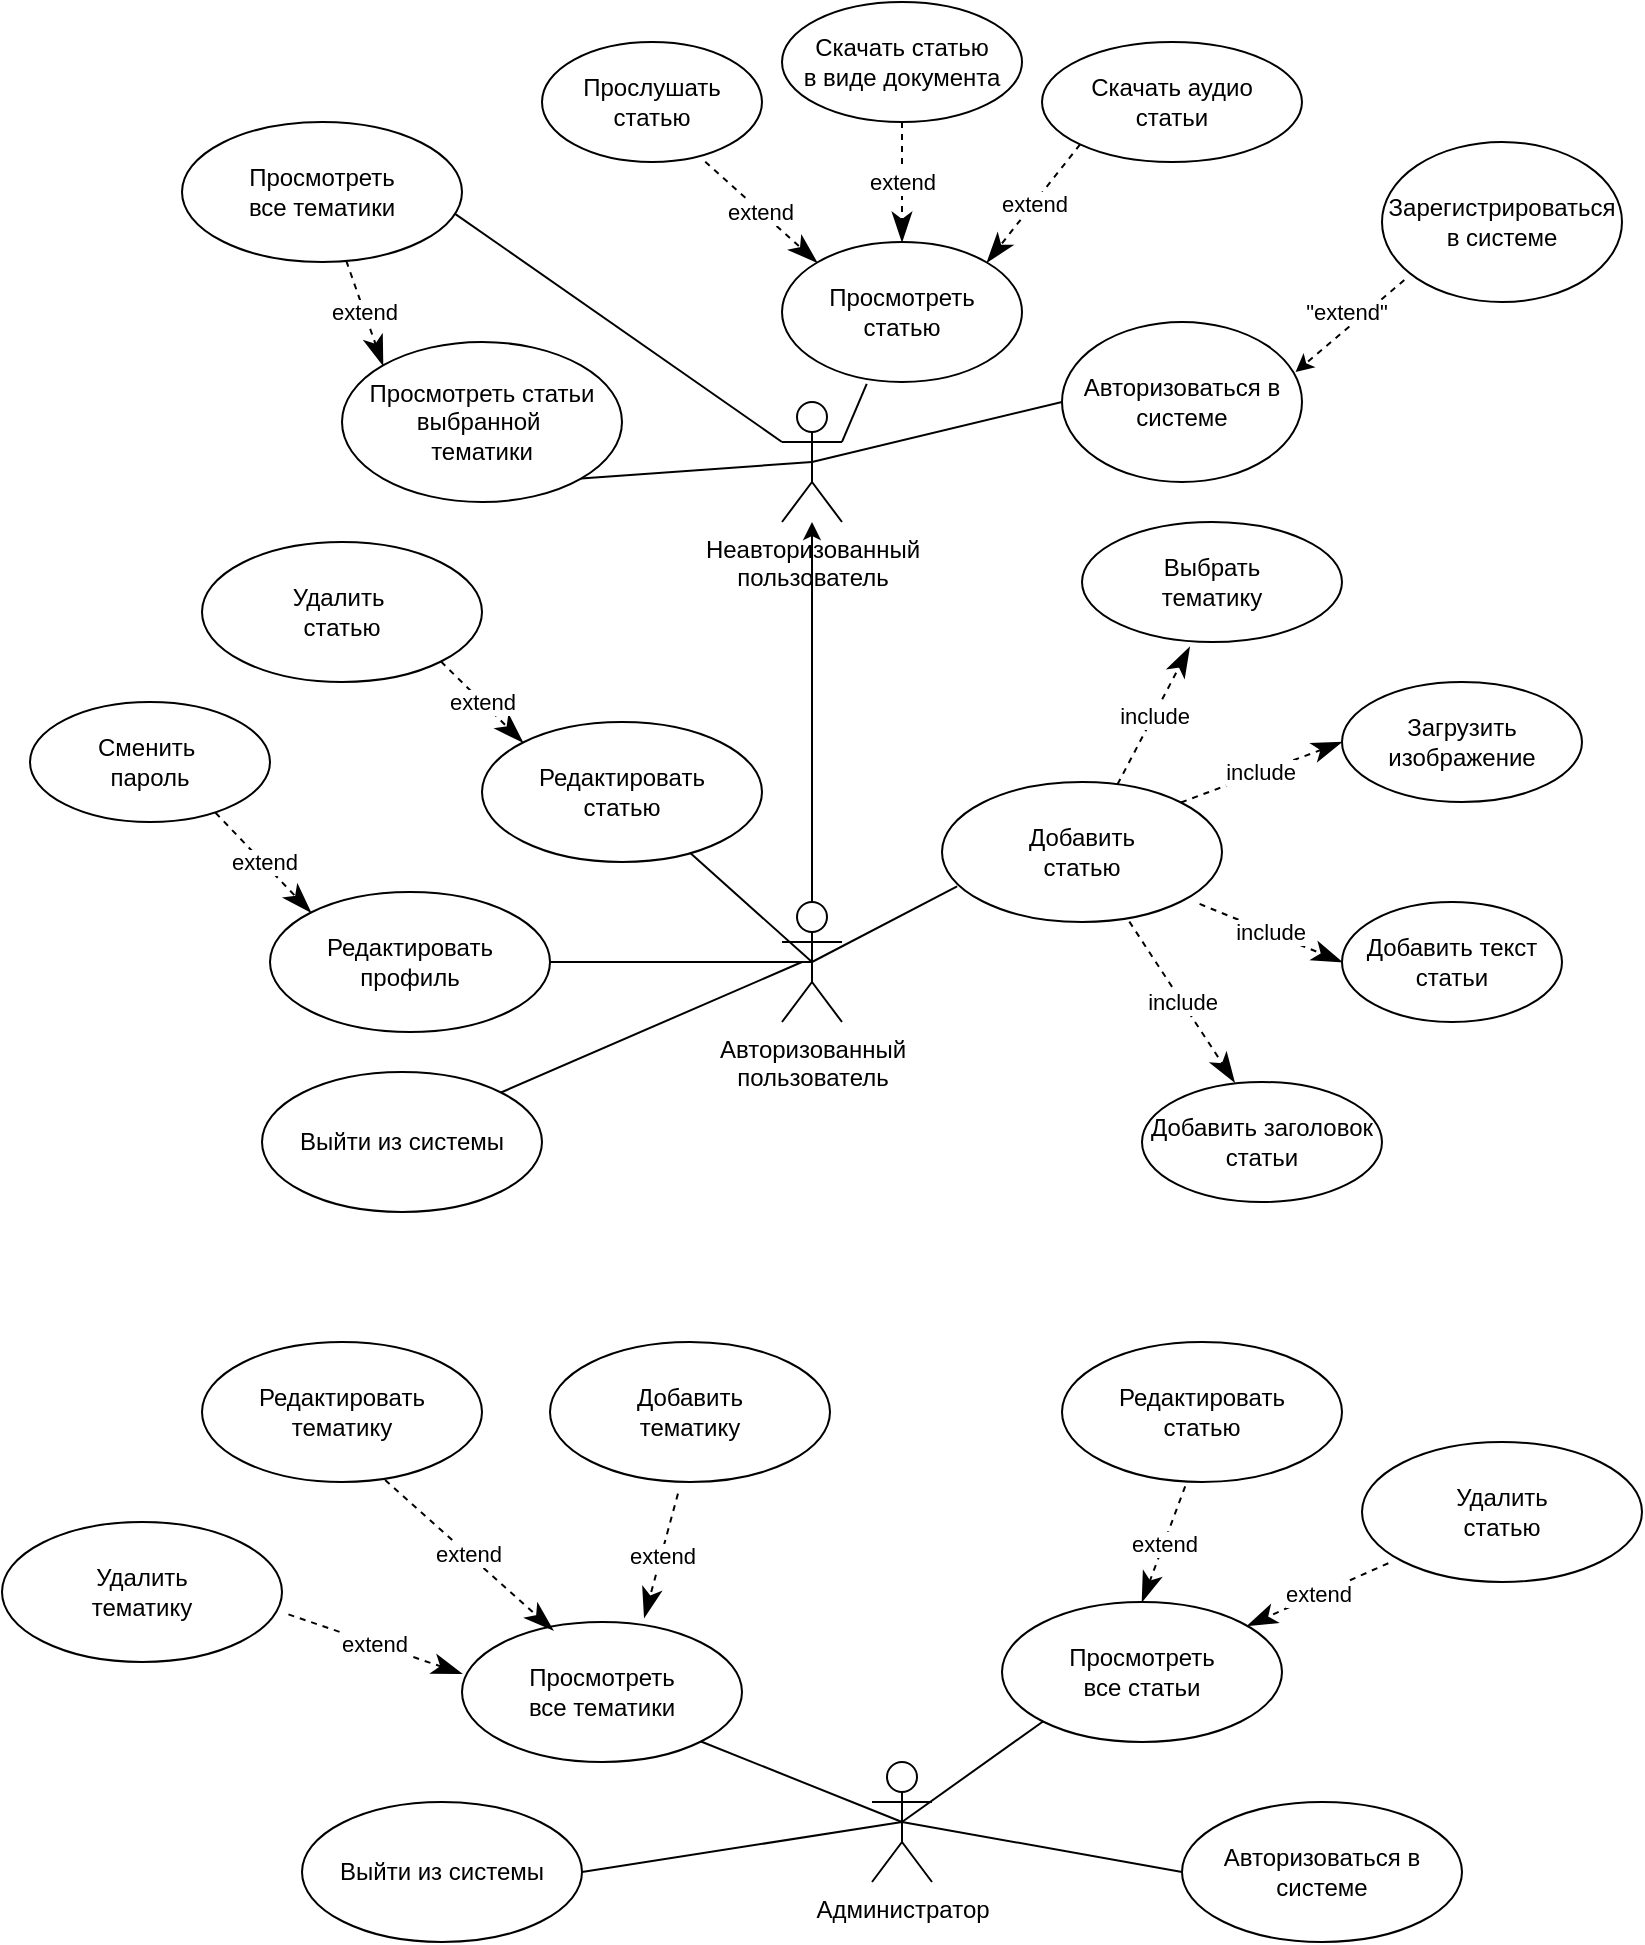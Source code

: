 <mxfile version="21.3.7" type="device">
  <diagram name="Страница 1" id="fGt9elA3AQBy-GpRPt8z">
    <mxGraphModel dx="1500" dy="824" grid="1" gridSize="10" guides="1" tooltips="1" connect="1" arrows="1" fold="1" page="1" pageScale="1" pageWidth="827" pageHeight="1169" background="#ffffff" math="0" shadow="0">
      <root>
        <mxCell id="0" />
        <mxCell id="1" parent="0" />
        <mxCell id="lV_z5zZpwU30PFgVXtWH-1" value="Неавторизованный &lt;br&gt;пользователь" style="shape=umlActor;verticalLabelPosition=bottom;verticalAlign=top;html=1;outlineConnect=0;" parent="1" vertex="1">
          <mxGeometry x="390" y="210" width="30" height="60" as="geometry" />
        </mxCell>
        <mxCell id="lV_z5zZpwU30PFgVXtWH-3" style="edgeStyle=orthogonalEdgeStyle;rounded=0;orthogonalLoop=1;jettySize=auto;html=1;" parent="1" source="lV_z5zZpwU30PFgVXtWH-2" target="lV_z5zZpwU30PFgVXtWH-1" edge="1">
          <mxGeometry relative="1" as="geometry" />
        </mxCell>
        <mxCell id="lV_z5zZpwU30PFgVXtWH-2" value="Авторизованный&lt;br&gt;пользователь&lt;br&gt;" style="shape=umlActor;verticalLabelPosition=bottom;verticalAlign=top;html=1;outlineConnect=0;" parent="1" vertex="1">
          <mxGeometry x="390" y="460" width="30" height="60" as="geometry" />
        </mxCell>
        <mxCell id="lV_z5zZpwU30PFgVXtWH-4" value="Администратор" style="shape=umlActor;verticalLabelPosition=bottom;verticalAlign=top;html=1;outlineConnect=0;" parent="1" vertex="1">
          <mxGeometry x="435" y="890" width="30" height="60" as="geometry" />
        </mxCell>
        <mxCell id="lV_z5zZpwU30PFgVXtWH-5" value="Редактировать&lt;br&gt;статью" style="ellipse;whiteSpace=wrap;html=1;" parent="1" vertex="1">
          <mxGeometry x="240" y="370" width="140" height="70" as="geometry" />
        </mxCell>
        <mxCell id="lV_z5zZpwU30PFgVXtWH-6" value="Добавить&lt;br&gt;статью" style="ellipse;whiteSpace=wrap;html=1;" parent="1" vertex="1">
          <mxGeometry x="470" y="400" width="140" height="70" as="geometry" />
        </mxCell>
        <mxCell id="lV_z5zZpwU30PFgVXtWH-8" value="" style="endArrow=none;html=1;rounded=0;entryX=0.5;entryY=0.5;entryDx=0;entryDy=0;entryPerimeter=0;" parent="1" source="lV_z5zZpwU30PFgVXtWH-5" target="lV_z5zZpwU30PFgVXtWH-2" edge="1">
          <mxGeometry width="50" height="50" relative="1" as="geometry">
            <mxPoint x="390" y="420" as="sourcePoint" />
            <mxPoint x="440" y="370" as="targetPoint" />
          </mxGeometry>
        </mxCell>
        <mxCell id="lV_z5zZpwU30PFgVXtWH-9" value="Удалить&amp;nbsp;&lt;br&gt;статью" style="ellipse;whiteSpace=wrap;html=1;" parent="1" vertex="1">
          <mxGeometry x="100" y="280" width="140" height="70" as="geometry" />
        </mxCell>
        <mxCell id="lV_z5zZpwU30PFgVXtWH-12" value="extend" style="endArrow=classicThin;endSize=12;dashed=1;html=1;rounded=0;endFill=1;entryX=0;entryY=0;entryDx=0;entryDy=0;exitX=1;exitY=1;exitDx=0;exitDy=0;" parent="1" source="lV_z5zZpwU30PFgVXtWH-9" target="lV_z5zZpwU30PFgVXtWH-5" edge="1">
          <mxGeometry x="-0.006" width="160" relative="1" as="geometry">
            <mxPoint x="-10" y="410" as="sourcePoint" />
            <mxPoint x="150" y="410" as="targetPoint" />
            <mxPoint as="offset" />
          </mxGeometry>
        </mxCell>
        <mxCell id="lV_z5zZpwU30PFgVXtWH-15" value="" style="endArrow=none;html=1;rounded=0;entryX=0.054;entryY=0.746;entryDx=0;entryDy=0;entryPerimeter=0;exitX=0.5;exitY=0.5;exitDx=0;exitDy=0;exitPerimeter=0;" parent="1" source="lV_z5zZpwU30PFgVXtWH-2" target="lV_z5zZpwU30PFgVXtWH-6" edge="1">
          <mxGeometry width="50" height="50" relative="1" as="geometry">
            <mxPoint x="430" y="470" as="sourcePoint" />
            <mxPoint x="519" y="504" as="targetPoint" />
          </mxGeometry>
        </mxCell>
        <mxCell id="lV_z5zZpwU30PFgVXtWH-26" value="include" style="endArrow=classicThin;endSize=12;dashed=1;html=1;rounded=0;endFill=1;entryX=0.414;entryY=1.043;entryDx=0;entryDy=0;entryPerimeter=0;" parent="1" source="lV_z5zZpwU30PFgVXtWH-6" target="lV_z5zZpwU30PFgVXtWH-27" edge="1">
          <mxGeometry x="-0.006" width="160" relative="1" as="geometry">
            <mxPoint x="660" y="380" as="sourcePoint" />
            <mxPoint x="600" y="330" as="targetPoint" />
            <mxPoint as="offset" />
          </mxGeometry>
        </mxCell>
        <mxCell id="lV_z5zZpwU30PFgVXtWH-27" value="Выбрать&lt;br&gt;тематику" style="ellipse;whiteSpace=wrap;html=1;" parent="1" vertex="1">
          <mxGeometry x="540" y="270" width="130" height="60" as="geometry" />
        </mxCell>
        <mxCell id="lV_z5zZpwU30PFgVXtWH-28" value="Загрузить изображение" style="ellipse;whiteSpace=wrap;html=1;" parent="1" vertex="1">
          <mxGeometry x="670" y="350" width="120" height="60" as="geometry" />
        </mxCell>
        <mxCell id="lV_z5zZpwU30PFgVXtWH-29" value="Добавить текст&lt;br&gt;статьи" style="ellipse;whiteSpace=wrap;html=1;" parent="1" vertex="1">
          <mxGeometry x="670" y="460" width="110" height="60" as="geometry" />
        </mxCell>
        <mxCell id="lV_z5zZpwU30PFgVXtWH-30" value="Добавить заголовок&lt;br&gt;статьи" style="ellipse;whiteSpace=wrap;html=1;" parent="1" vertex="1">
          <mxGeometry x="570" y="550" width="120" height="60" as="geometry" />
        </mxCell>
        <mxCell id="lV_z5zZpwU30PFgVXtWH-31" value="include" style="endArrow=classicThin;endSize=12;dashed=1;html=1;rounded=0;endFill=1;entryX=0;entryY=0.5;entryDx=0;entryDy=0;exitX=1;exitY=0;exitDx=0;exitDy=0;" parent="1" source="lV_z5zZpwU30PFgVXtWH-6" target="lV_z5zZpwU30PFgVXtWH-28" edge="1">
          <mxGeometry x="-0.006" width="160" relative="1" as="geometry">
            <mxPoint x="569" y="411" as="sourcePoint" />
            <mxPoint x="608" y="343" as="targetPoint" />
            <mxPoint as="offset" />
          </mxGeometry>
        </mxCell>
        <mxCell id="lV_z5zZpwU30PFgVXtWH-32" value="include" style="endArrow=classicThin;endSize=12;dashed=1;html=1;rounded=0;endFill=1;entryX=0;entryY=0.5;entryDx=0;entryDy=0;exitX=0.92;exitY=0.871;exitDx=0;exitDy=0;exitPerimeter=0;" parent="1" source="lV_z5zZpwU30PFgVXtWH-6" target="lV_z5zZpwU30PFgVXtWH-29" edge="1">
          <mxGeometry x="-0.006" width="160" relative="1" as="geometry">
            <mxPoint x="599" y="420" as="sourcePoint" />
            <mxPoint x="680" y="385" as="targetPoint" />
            <mxPoint as="offset" />
          </mxGeometry>
        </mxCell>
        <mxCell id="lV_z5zZpwU30PFgVXtWH-33" value="include" style="endArrow=classicThin;endSize=12;dashed=1;html=1;rounded=0;endFill=1;entryX=0.386;entryY=0.003;entryDx=0;entryDy=0;exitX=0.669;exitY=0.997;exitDx=0;exitDy=0;exitPerimeter=0;entryPerimeter=0;" parent="1" source="lV_z5zZpwU30PFgVXtWH-6" target="lV_z5zZpwU30PFgVXtWH-30" edge="1">
          <mxGeometry x="-0.006" width="160" relative="1" as="geometry">
            <mxPoint x="609" y="471" as="sourcePoint" />
            <mxPoint x="680" y="495" as="targetPoint" />
            <mxPoint as="offset" />
          </mxGeometry>
        </mxCell>
        <mxCell id="lV_z5zZpwU30PFgVXtWH-34" value="Просмотреть статьи выбранной&amp;nbsp;&lt;br&gt;тематики" style="ellipse;whiteSpace=wrap;html=1;" parent="1" vertex="1">
          <mxGeometry x="170" y="180" width="140" height="80" as="geometry" />
        </mxCell>
        <mxCell id="lV_z5zZpwU30PFgVXtWH-35" value="Просмотреть&lt;br&gt;статью" style="ellipse;whiteSpace=wrap;html=1;" parent="1" vertex="1">
          <mxGeometry x="390" y="130" width="120" height="70" as="geometry" />
        </mxCell>
        <mxCell id="lV_z5zZpwU30PFgVXtWH-36" value="" style="endArrow=none;html=1;rounded=0;entryX=0.5;entryY=0.5;entryDx=0;entryDy=0;entryPerimeter=0;exitX=1;exitY=1;exitDx=0;exitDy=0;" parent="1" source="lV_z5zZpwU30PFgVXtWH-34" target="lV_z5zZpwU30PFgVXtWH-1" edge="1">
          <mxGeometry width="50" height="50" relative="1" as="geometry">
            <mxPoint x="270" y="250" as="sourcePoint" />
            <mxPoint x="359" y="284" as="targetPoint" />
          </mxGeometry>
        </mxCell>
        <mxCell id="lV_z5zZpwU30PFgVXtWH-37" value="Просмотреть&lt;br&gt;все тематики" style="ellipse;whiteSpace=wrap;html=1;" parent="1" vertex="1">
          <mxGeometry x="90" y="70" width="140" height="70" as="geometry" />
        </mxCell>
        <mxCell id="lV_z5zZpwU30PFgVXtWH-38" value="extend" style="endArrow=classicThin;endSize=12;dashed=1;html=1;rounded=0;endFill=1;entryX=0;entryY=0;entryDx=0;entryDy=0;" parent="1" source="lV_z5zZpwU30PFgVXtWH-37" target="lV_z5zZpwU30PFgVXtWH-34" edge="1">
          <mxGeometry x="-0.006" width="160" relative="1" as="geometry">
            <mxPoint x="239" y="100" as="sourcePoint" />
            <mxPoint x="190" y="170" as="targetPoint" />
            <mxPoint as="offset" />
          </mxGeometry>
        </mxCell>
        <mxCell id="lV_z5zZpwU30PFgVXtWH-39" value="" style="endArrow=none;html=1;rounded=0;entryX=0.353;entryY=1.014;entryDx=0;entryDy=0;entryPerimeter=0;exitX=1;exitY=0.333;exitDx=0;exitDy=0;exitPerimeter=0;" parent="1" source="lV_z5zZpwU30PFgVXtWH-1" target="lV_z5zZpwU30PFgVXtWH-35" edge="1">
          <mxGeometry width="50" height="50" relative="1" as="geometry">
            <mxPoint x="329" y="228" as="sourcePoint" />
            <mxPoint x="415" y="250" as="targetPoint" />
          </mxGeometry>
        </mxCell>
        <mxCell id="lV_z5zZpwU30PFgVXtWH-41" value="" style="endArrow=none;html=1;rounded=0;entryX=0;entryY=0.333;entryDx=0;entryDy=0;entryPerimeter=0;exitX=0.974;exitY=0.654;exitDx=0;exitDy=0;exitPerimeter=0;" parent="1" source="lV_z5zZpwU30PFgVXtWH-37" target="lV_z5zZpwU30PFgVXtWH-1" edge="1">
          <mxGeometry width="50" height="50" relative="1" as="geometry">
            <mxPoint x="329" y="228" as="sourcePoint" />
            <mxPoint x="415" y="250" as="targetPoint" />
          </mxGeometry>
        </mxCell>
        <mxCell id="lV_z5zZpwU30PFgVXtWH-42" value="Прослушать&lt;br&gt;статью" style="ellipse;whiteSpace=wrap;html=1;" parent="1" vertex="1">
          <mxGeometry x="270" y="30" width="110" height="60" as="geometry" />
        </mxCell>
        <mxCell id="lV_z5zZpwU30PFgVXtWH-43" value="Скачать статью&lt;br&gt;в виде документа" style="ellipse;whiteSpace=wrap;html=1;" parent="1" vertex="1">
          <mxGeometry x="390" y="10" width="120" height="60" as="geometry" />
        </mxCell>
        <mxCell id="lV_z5zZpwU30PFgVXtWH-44" value="Скачать аудио&lt;br&gt;статьи" style="ellipse;whiteSpace=wrap;html=1;" parent="1" vertex="1">
          <mxGeometry x="520" y="30" width="130" height="60" as="geometry" />
        </mxCell>
        <mxCell id="lV_z5zZpwU30PFgVXtWH-46" value="extend" style="endArrow=classicThin;endSize=12;dashed=1;html=1;rounded=0;endFill=1;entryX=0;entryY=0;entryDx=0;entryDy=0;exitX=0.742;exitY=0.997;exitDx=0;exitDy=0;exitPerimeter=0;" parent="1" source="lV_z5zZpwU30PFgVXtWH-42" target="lV_z5zZpwU30PFgVXtWH-35" edge="1">
          <mxGeometry x="-0.006" width="160" relative="1" as="geometry">
            <mxPoint x="338" y="90" as="sourcePoint" />
            <mxPoint x="420" y="120" as="targetPoint" />
            <mxPoint as="offset" />
          </mxGeometry>
        </mxCell>
        <mxCell id="lV_z5zZpwU30PFgVXtWH-47" value="extend" style="endArrow=classicThin;endSize=12;dashed=1;html=1;rounded=0;endFill=1;entryX=0.5;entryY=0;entryDx=0;entryDy=0;exitX=0.5;exitY=1;exitDx=0;exitDy=0;" parent="1" source="lV_z5zZpwU30PFgVXtWH-43" target="lV_z5zZpwU30PFgVXtWH-35" edge="1">
          <mxGeometry x="-0.006" width="160" relative="1" as="geometry">
            <mxPoint x="464" y="90" as="sourcePoint" />
            <mxPoint x="520" y="120" as="targetPoint" />
            <mxPoint as="offset" />
          </mxGeometry>
        </mxCell>
        <mxCell id="lV_z5zZpwU30PFgVXtWH-48" value="extend" style="endArrow=classicThin;endSize=12;dashed=1;html=1;rounded=0;endFill=1;entryX=1;entryY=0;entryDx=0;entryDy=0;exitX=0;exitY=1;exitDx=0;exitDy=0;" parent="1" source="lV_z5zZpwU30PFgVXtWH-44" target="lV_z5zZpwU30PFgVXtWH-35" edge="1">
          <mxGeometry x="-0.006" width="160" relative="1" as="geometry">
            <mxPoint x="460" y="80" as="sourcePoint" />
            <mxPoint x="460" y="140" as="targetPoint" />
            <mxPoint as="offset" />
          </mxGeometry>
        </mxCell>
        <mxCell id="lV_z5zZpwU30PFgVXtWH-54" style="rounded=0;orthogonalLoop=1;jettySize=auto;html=1;endArrow=none;endFill=0;exitX=0;exitY=0.5;exitDx=0;exitDy=0;entryX=0.5;entryY=0.5;entryDx=0;entryDy=0;entryPerimeter=0;" parent="1" source="lV_z5zZpwU30PFgVXtWH-55" target="lV_z5zZpwU30PFgVXtWH-1" edge="1">
          <mxGeometry relative="1" as="geometry">
            <mxPoint x="420" y="240" as="targetPoint" />
            <Array as="points" />
          </mxGeometry>
        </mxCell>
        <mxCell id="lV_z5zZpwU30PFgVXtWH-55" value="Авторизоваться в системе" style="ellipse;whiteSpace=wrap;html=1;" parent="1" vertex="1">
          <mxGeometry x="530" y="170" width="120" height="80" as="geometry" />
        </mxCell>
        <mxCell id="lV_z5zZpwU30PFgVXtWH-56" style="rounded=0;orthogonalLoop=1;jettySize=auto;html=1;entryX=0.973;entryY=0.313;entryDx=0;entryDy=0;endArrow=classic;endFill=1;dashed=1;exitX=0.093;exitY=0.863;exitDx=0;exitDy=0;startArrow=none;startFill=0;exitPerimeter=0;entryPerimeter=0;" parent="1" source="lV_z5zZpwU30PFgVXtWH-58" target="lV_z5zZpwU30PFgVXtWH-55" edge="1">
          <mxGeometry relative="1" as="geometry">
            <mxPoint x="280" as="sourcePoint" />
            <mxPoint x="543.426" y="41.716" as="targetPoint" />
          </mxGeometry>
        </mxCell>
        <mxCell id="lV_z5zZpwU30PFgVXtWH-57" value="&quot;extend&quot;" style="edgeLabel;html=1;align=center;verticalAlign=middle;resizable=0;points=[];" parent="lV_z5zZpwU30PFgVXtWH-56" connectable="0" vertex="1">
          <mxGeometry x="-0.275" y="3" relative="1" as="geometry">
            <mxPoint x="-11" y="-3" as="offset" />
          </mxGeometry>
        </mxCell>
        <mxCell id="lV_z5zZpwU30PFgVXtWH-58" value="Зарегистрироваться в системе" style="ellipse;whiteSpace=wrap;html=1;" parent="1" vertex="1">
          <mxGeometry x="690" y="80" width="120" height="80" as="geometry" />
        </mxCell>
        <mxCell id="lV_z5zZpwU30PFgVXtWH-59" value="Просмотреть&lt;br&gt;все тематики" style="ellipse;whiteSpace=wrap;html=1;" parent="1" vertex="1">
          <mxGeometry x="230" y="820" width="140" height="70" as="geometry" />
        </mxCell>
        <mxCell id="lV_z5zZpwU30PFgVXtWH-60" value="Просмотреть&lt;br&gt;все статьи" style="ellipse;whiteSpace=wrap;html=1;" parent="1" vertex="1">
          <mxGeometry x="500" y="810" width="140" height="70" as="geometry" />
        </mxCell>
        <mxCell id="lV_z5zZpwU30PFgVXtWH-61" value="Удалить&lt;br&gt;тематику" style="ellipse;whiteSpace=wrap;html=1;" parent="1" vertex="1">
          <mxGeometry y="770" width="140" height="70" as="geometry" />
        </mxCell>
        <mxCell id="lV_z5zZpwU30PFgVXtWH-62" value="Редактировать&lt;br&gt;тематику" style="ellipse;whiteSpace=wrap;html=1;" parent="1" vertex="1">
          <mxGeometry x="100" y="680" width="140" height="70" as="geometry" />
        </mxCell>
        <mxCell id="lV_z5zZpwU30PFgVXtWH-63" value="Добавить&lt;br&gt;тематику" style="ellipse;whiteSpace=wrap;html=1;" parent="1" vertex="1">
          <mxGeometry x="274" y="680" width="140" height="70" as="geometry" />
        </mxCell>
        <mxCell id="lV_z5zZpwU30PFgVXtWH-64" value="Редактировать&lt;br&gt;статью" style="ellipse;whiteSpace=wrap;html=1;" parent="1" vertex="1">
          <mxGeometry x="530" y="680" width="140" height="70" as="geometry" />
        </mxCell>
        <mxCell id="lV_z5zZpwU30PFgVXtWH-65" value="Удалить&lt;br&gt;статью" style="ellipse;whiteSpace=wrap;html=1;" parent="1" vertex="1">
          <mxGeometry x="680" y="730" width="140" height="70" as="geometry" />
        </mxCell>
        <mxCell id="lV_z5zZpwU30PFgVXtWH-66" value="" style="endArrow=none;html=1;rounded=0;entryX=0.5;entryY=0.5;entryDx=0;entryDy=0;entryPerimeter=0;exitX=1;exitY=1;exitDx=0;exitDy=0;" parent="1" source="lV_z5zZpwU30PFgVXtWH-59" target="lV_z5zZpwU30PFgVXtWH-4" edge="1">
          <mxGeometry width="50" height="50" relative="1" as="geometry">
            <mxPoint x="327" y="860" as="sourcePoint" />
            <mxPoint x="420" y="902" as="targetPoint" />
          </mxGeometry>
        </mxCell>
        <mxCell id="lV_z5zZpwU30PFgVXtWH-67" value="" style="endArrow=none;html=1;rounded=0;entryX=0.5;entryY=0.5;entryDx=0;entryDy=0;entryPerimeter=0;exitX=0;exitY=1;exitDx=0;exitDy=0;" parent="1" source="lV_z5zZpwU30PFgVXtWH-60" target="lV_z5zZpwU30PFgVXtWH-4" edge="1">
          <mxGeometry width="50" height="50" relative="1" as="geometry">
            <mxPoint x="337" y="870" as="sourcePoint" />
            <mxPoint x="460" y="930" as="targetPoint" />
          </mxGeometry>
        </mxCell>
        <mxCell id="lV_z5zZpwU30PFgVXtWH-68" value="extend" style="endArrow=classicThin;endSize=12;dashed=1;html=1;rounded=0;endFill=1;entryX=0;entryY=0.369;entryDx=0;entryDy=0;exitX=1.023;exitY=0.66;exitDx=0;exitDy=0;exitPerimeter=0;entryPerimeter=0;" parent="1" source="lV_z5zZpwU30PFgVXtWH-61" target="lV_z5zZpwU30PFgVXtWH-59" edge="1">
          <mxGeometry x="-0.006" width="160" relative="1" as="geometry">
            <mxPoint x="129" y="810" as="sourcePoint" />
            <mxPoint x="211" y="840" as="targetPoint" />
            <mxPoint as="offset" />
          </mxGeometry>
        </mxCell>
        <mxCell id="lV_z5zZpwU30PFgVXtWH-69" value="extend" style="endArrow=classicThin;endSize=12;dashed=1;html=1;rounded=0;endFill=1;entryX=0.326;entryY=0.06;entryDx=0;entryDy=0;exitX=0.654;exitY=0.986;exitDx=0;exitDy=0;exitPerimeter=0;entryPerimeter=0;" parent="1" source="lV_z5zZpwU30PFgVXtWH-62" target="lV_z5zZpwU30PFgVXtWH-59" edge="1">
          <mxGeometry x="-0.006" width="160" relative="1" as="geometry">
            <mxPoint x="170" y="760" as="sourcePoint" />
            <mxPoint x="257" y="790" as="targetPoint" />
            <mxPoint as="offset" />
          </mxGeometry>
        </mxCell>
        <mxCell id="lV_z5zZpwU30PFgVXtWH-70" value="extend" style="endArrow=classicThin;endSize=12;dashed=1;html=1;rounded=0;endFill=1;entryX=0.651;entryY=-0.031;entryDx=0;entryDy=0;exitX=0.457;exitY=1.083;exitDx=0;exitDy=0;exitPerimeter=0;entryPerimeter=0;" parent="1" source="lV_z5zZpwU30PFgVXtWH-63" target="lV_z5zZpwU30PFgVXtWH-59" edge="1">
          <mxGeometry x="-0.006" width="160" relative="1" as="geometry">
            <mxPoint x="293" y="750" as="sourcePoint" />
            <mxPoint x="380" y="780" as="targetPoint" />
            <mxPoint as="offset" />
          </mxGeometry>
        </mxCell>
        <mxCell id="lV_z5zZpwU30PFgVXtWH-71" value="extend" style="endArrow=classicThin;endSize=12;dashed=1;html=1;rounded=0;endFill=1;entryX=0.5;entryY=0;entryDx=0;entryDy=0;exitX=0.44;exitY=1.031;exitDx=0;exitDy=0;exitPerimeter=0;" parent="1" source="lV_z5zZpwU30PFgVXtWH-64" target="lV_z5zZpwU30PFgVXtWH-60" edge="1">
          <mxGeometry x="-0.006" width="160" relative="1" as="geometry">
            <mxPoint x="453" y="750" as="sourcePoint" />
            <mxPoint x="540" y="780" as="targetPoint" />
            <mxPoint as="offset" />
          </mxGeometry>
        </mxCell>
        <mxCell id="lV_z5zZpwU30PFgVXtWH-72" value="extend" style="endArrow=classicThin;endSize=12;dashed=1;html=1;rounded=0;endFill=1;exitX=0.094;exitY=0.866;exitDx=0;exitDy=0;exitPerimeter=0;" parent="1" source="lV_z5zZpwU30PFgVXtWH-65" target="lV_z5zZpwU30PFgVXtWH-60" edge="1">
          <mxGeometry x="-0.006" width="160" relative="1" as="geometry">
            <mxPoint x="593" y="780" as="sourcePoint" />
            <mxPoint x="680" y="810" as="targetPoint" />
            <mxPoint as="offset" />
          </mxGeometry>
        </mxCell>
        <mxCell id="I1BQOgsw9iYxQPx_t2Dw-1" value="" style="endArrow=none;html=1;rounded=0;exitX=1;exitY=0.5;exitDx=0;exitDy=0;entryX=0.5;entryY=0.5;entryDx=0;entryDy=0;entryPerimeter=0;" parent="1" source="I1BQOgsw9iYxQPx_t2Dw-2" target="lV_z5zZpwU30PFgVXtWH-2" edge="1">
          <mxGeometry width="50" height="50" relative="1" as="geometry">
            <mxPoint x="280" y="480" as="sourcePoint" />
            <mxPoint x="370" y="514" as="targetPoint" />
          </mxGeometry>
        </mxCell>
        <mxCell id="I1BQOgsw9iYxQPx_t2Dw-2" value="Редактировать&lt;br&gt;профиль" style="ellipse;whiteSpace=wrap;html=1;" parent="1" vertex="1">
          <mxGeometry x="134" y="455" width="140" height="70" as="geometry" />
        </mxCell>
        <mxCell id="I1BQOgsw9iYxQPx_t2Dw-3" value="Сменить&amp;nbsp;&lt;br&gt;пароль" style="ellipse;whiteSpace=wrap;html=1;" parent="1" vertex="1">
          <mxGeometry x="14" y="360" width="120" height="60" as="geometry" />
        </mxCell>
        <mxCell id="I1BQOgsw9iYxQPx_t2Dw-4" value="extend" style="endArrow=classicThin;endSize=12;dashed=1;html=1;rounded=0;endFill=1;entryX=0;entryY=0;entryDx=0;entryDy=0;exitX=0.773;exitY=0.923;exitDx=0;exitDy=0;exitPerimeter=0;" parent="1" source="I1BQOgsw9iYxQPx_t2Dw-3" target="I1BQOgsw9iYxQPx_t2Dw-2" edge="1">
          <mxGeometry x="-0.006" width="160" relative="1" as="geometry">
            <mxPoint x="-110" y="480" as="sourcePoint" />
            <mxPoint x="161" y="450" as="targetPoint" />
            <mxPoint as="offset" />
          </mxGeometry>
        </mxCell>
        <mxCell id="SuekE76n1-ynyaqta9IT-1" value="Выйти из системы" style="ellipse;whiteSpace=wrap;html=1;" vertex="1" parent="1">
          <mxGeometry x="130" y="545" width="140" height="70" as="geometry" />
        </mxCell>
        <mxCell id="SuekE76n1-ynyaqta9IT-2" value="" style="endArrow=none;html=1;rounded=0;exitX=1;exitY=0;exitDx=0;exitDy=0;" edge="1" parent="1" source="SuekE76n1-ynyaqta9IT-1">
          <mxGeometry width="50" height="50" relative="1" as="geometry">
            <mxPoint x="390" y="530" as="sourcePoint" />
            <mxPoint x="400" y="490" as="targetPoint" />
          </mxGeometry>
        </mxCell>
        <mxCell id="SuekE76n1-ynyaqta9IT-3" value="Выйти из системы" style="ellipse;whiteSpace=wrap;html=1;" vertex="1" parent="1">
          <mxGeometry x="150" y="910" width="140" height="70" as="geometry" />
        </mxCell>
        <mxCell id="SuekE76n1-ynyaqta9IT-4" value="" style="endArrow=none;html=1;rounded=0;exitX=0.5;exitY=0.5;exitDx=0;exitDy=0;exitPerimeter=0;entryX=1;entryY=0.5;entryDx=0;entryDy=0;" edge="1" parent="1" source="lV_z5zZpwU30PFgVXtWH-4" target="SuekE76n1-ynyaqta9IT-3">
          <mxGeometry width="50" height="50" relative="1" as="geometry">
            <mxPoint x="570" y="850" as="sourcePoint" />
            <mxPoint x="620" y="800" as="targetPoint" />
          </mxGeometry>
        </mxCell>
        <mxCell id="SuekE76n1-ynyaqta9IT-5" value="Авторизоваться в системе" style="ellipse;whiteSpace=wrap;html=1;" vertex="1" parent="1">
          <mxGeometry x="590" y="910" width="140" height="70" as="geometry" />
        </mxCell>
        <mxCell id="SuekE76n1-ynyaqta9IT-6" value="" style="endArrow=none;html=1;rounded=0;entryX=0;entryY=0.5;entryDx=0;entryDy=0;exitX=0.5;exitY=0.5;exitDx=0;exitDy=0;exitPerimeter=0;" edge="1" parent="1" source="lV_z5zZpwU30PFgVXtWH-4" target="SuekE76n1-ynyaqta9IT-5">
          <mxGeometry width="50" height="50" relative="1" as="geometry">
            <mxPoint x="550" y="920" as="sourcePoint" />
            <mxPoint x="600" y="870" as="targetPoint" />
          </mxGeometry>
        </mxCell>
      </root>
    </mxGraphModel>
  </diagram>
</mxfile>
